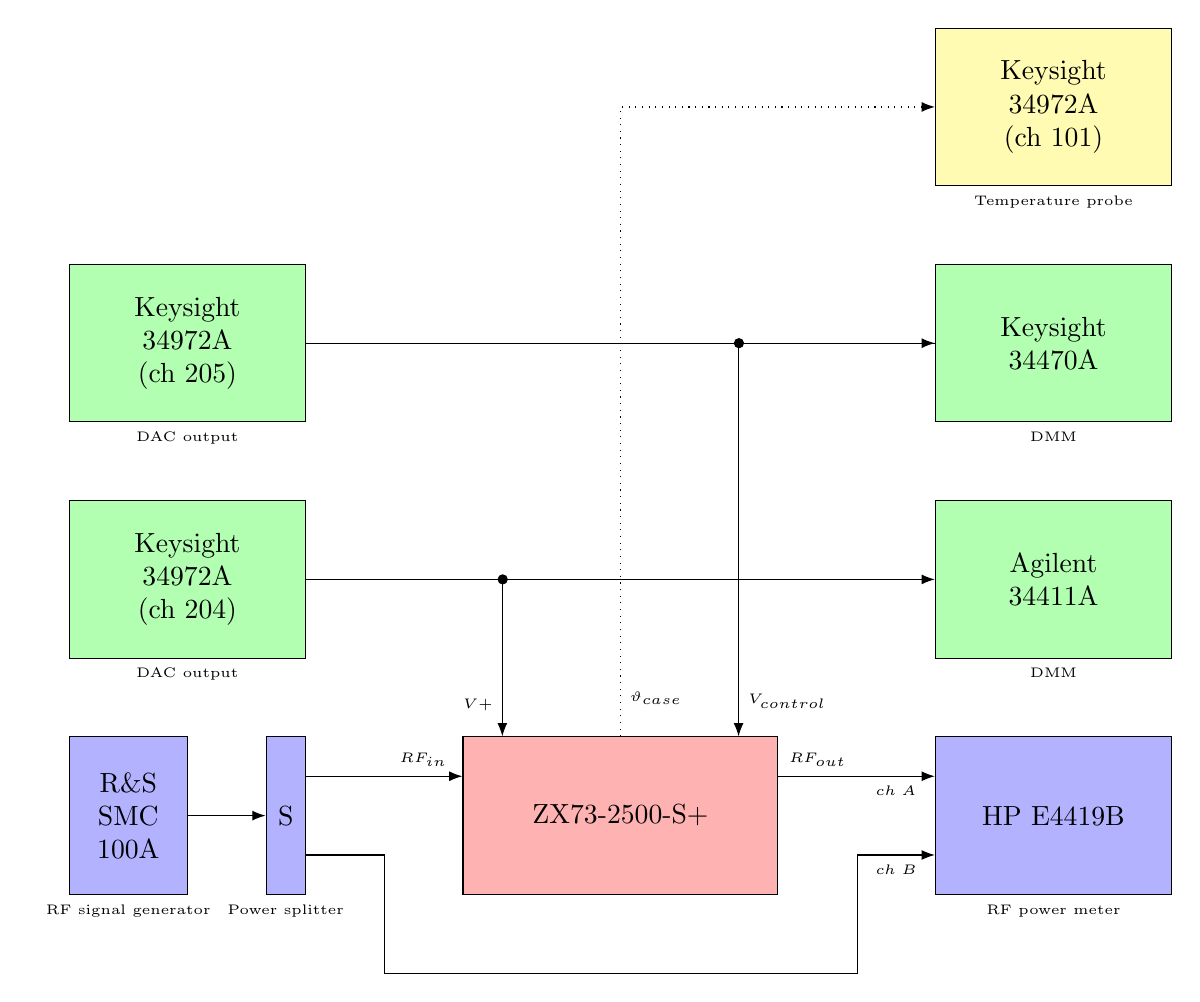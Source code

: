 \usetikzlibrary{arrows.meta}
\begin{tikzpicture}
%\draw (-7.5,8) -- (7.5,8);
\node[fill=red!30,draw,minimum height=2cm,minimum width=4cm,align=center] (att) at (0,0) {ZX73-2500-S+};
\node[fill=blue!30,draw,minimum height=2cm,minimum width=1.5cm,align=center,label={[anchor=north,align=center]below:\tiny RF signal generator}] (smc) at (-6.25,0) {R\&S \\SMC\\100A};
\node[fill=blue!30,draw,minimum height=2cm,minimum width=0.5cm,align=center,label={[anchor=north]below:\tiny Power splitter}] (ps) at (-4.25,0) {S};
\node[fill=blue!30,draw,minimum height=2cm,minimum width=3cm,align=center,label={[anchor=north]below:\tiny RF power meter}] (hp) at (+5.5,0) {HP E4419B};
\draw[-Latex] (smc) -- (ps);
\draw[-Latex] ([yshift=+0.5cm]ps.east) -- node[near end,anchor=south] {\tiny $RF_{in}$}  ([yshift=+0.5cm]att.west);
\draw[-Latex] ([yshift=+0.5cm]att.east) -- node[near start,anchor=south] {\tiny $RF_{out}$} node[near end,anchor=north] {\tiny $ch\;A$} ([yshift=+0.5cm]hp.west);

\draw[-Latex] ([yshift=-0.5cm]ps.east) -- ++(1,0) -- ++(0,-1.5) -- ++(6,0)  |- node[near end,anchor=north] {\tiny $ch\;B$} ([yshift=-0.5cm]hp.west);

\node[fill=green!30,draw,minimum height=2cm,minimum width=3cm,align=center,label={[anchor=north]below:\tiny DAC output}] (dac204) at (-5.5,3) {Keysight\\34972A\\(ch 204)};
\node[fill=green!30,draw,minimum height=2cm,minimum width=3cm,align=center,label={[anchor=north]below:\tiny DAC output}] (dac205) at (-5.5,6) {Keysight\\34972A\\(ch 205)};
\node[fill=green!30,draw,minimum height=2cm,minimum width=3cm,align=center,label={[anchor=north]below:\tiny DMM}] (dmm1) at (5.5,3) {Agilent\\34411A};
\node[fill=green!30,draw,minimum height=2cm,minimum width=3cm,align=center,label={[anchor=north]below:\tiny DMM}] (dmm2) at (5.5,6) {Keysight\\34470A};
\draw[-Latex] (dac204) -| node[pos=0.9,anchor=east] {\tiny $V+$} ([xshift=-1.5cm]att.north);
\draw[-Latex] (dac205) -| node[pos=0.955,anchor=west] {\tiny $V_{control}$} ([xshift=1.5cm]att.north);
\draw (dac205) -- (dmm2);
\draw[Circle-Latex] ([xshift=-1.56cm]att.north |- dac204) -- (dmm1);
\draw[Circle-Latex] ([xshift=+1.44cm]att.north |- dac205) -- (dmm2);

\node[fill=yellow!30,draw,minimum height=2cm,minimum width=3cm,align=center,label={[anchor=north]below:\tiny Temperature probe}] (temp) at (5.5,9) {Keysight\\34972A\\(ch 101)};
\draw[-Latex, dotted] (att) |- node[pos=0.03,anchor=west] {\tiny $\vartheta_{case}$} (temp);



\end{tikzpicture}